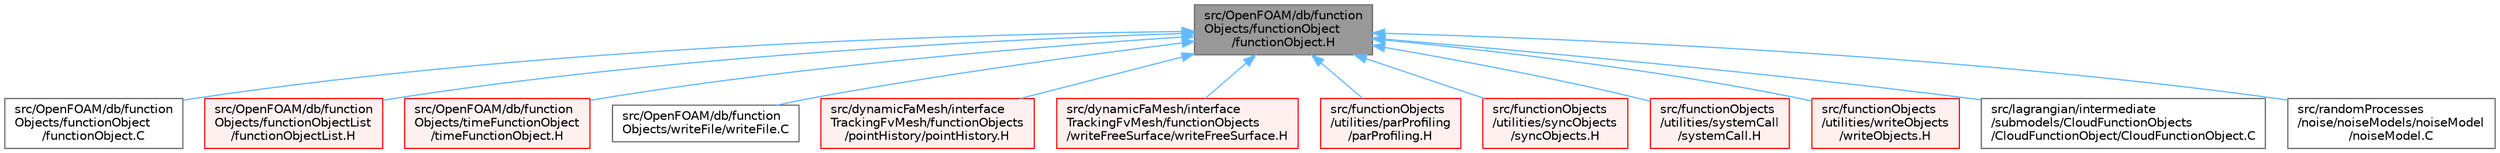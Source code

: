 digraph "src/OpenFOAM/db/functionObjects/functionObject/functionObject.H"
{
 // LATEX_PDF_SIZE
  bgcolor="transparent";
  edge [fontname=Helvetica,fontsize=10,labelfontname=Helvetica,labelfontsize=10];
  node [fontname=Helvetica,fontsize=10,shape=box,height=0.2,width=0.4];
  Node1 [id="Node000001",label="src/OpenFOAM/db/function\lObjects/functionObject\l/functionObject.H",height=0.2,width=0.4,color="gray40", fillcolor="grey60", style="filled", fontcolor="black",tooltip=" "];
  Node1 -> Node2 [id="edge1_Node000001_Node000002",dir="back",color="steelblue1",style="solid",tooltip=" "];
  Node2 [id="Node000002",label="src/OpenFOAM/db/function\lObjects/functionObject\l/functionObject.C",height=0.2,width=0.4,color="grey40", fillcolor="white", style="filled",URL="$functionObject_8C.html",tooltip=" "];
  Node1 -> Node3 [id="edge2_Node000001_Node000003",dir="back",color="steelblue1",style="solid",tooltip=" "];
  Node3 [id="Node000003",label="src/OpenFOAM/db/function\lObjects/functionObjectList\l/functionObjectList.H",height=0.2,width=0.4,color="red", fillcolor="#FFF0F0", style="filled",URL="$functionObjectList_8H.html",tooltip=" "];
  Node1 -> Node124 [id="edge3_Node000001_Node000124",dir="back",color="steelblue1",style="solid",tooltip=" "];
  Node124 [id="Node000124",label="src/OpenFOAM/db/function\lObjects/timeFunctionObject\l/timeFunctionObject.H",height=0.2,width=0.4,color="red", fillcolor="#FFF0F0", style="filled",URL="$timeFunctionObject_8H.html",tooltip=" "];
  Node1 -> Node423 [id="edge4_Node000001_Node000423",dir="back",color="steelblue1",style="solid",tooltip=" "];
  Node423 [id="Node000423",label="src/OpenFOAM/db/function\lObjects/writeFile/writeFile.C",height=0.2,width=0.4,color="grey40", fillcolor="white", style="filled",URL="$writeFile_8C.html",tooltip=" "];
  Node1 -> Node1310 [id="edge5_Node000001_Node001310",dir="back",color="steelblue1",style="solid",tooltip=" "];
  Node1310 [id="Node001310",label="src/dynamicFaMesh/interface\lTrackingFvMesh/functionObjects\l/pointHistory/pointHistory.H",height=0.2,width=0.4,color="red", fillcolor="#FFF0F0", style="filled",URL="$pointHistory_8H.html",tooltip=" "];
  Node1 -> Node1312 [id="edge6_Node000001_Node001312",dir="back",color="steelblue1",style="solid",tooltip=" "];
  Node1312 [id="Node001312",label="src/dynamicFaMesh/interface\lTrackingFvMesh/functionObjects\l/writeFreeSurface/writeFreeSurface.H",height=0.2,width=0.4,color="red", fillcolor="#FFF0F0", style="filled",URL="$writeFreeSurface_8H.html",tooltip=" "];
  Node1 -> Node1313 [id="edge7_Node000001_Node001313",dir="back",color="steelblue1",style="solid",tooltip=" "];
  Node1313 [id="Node001313",label="src/functionObjects\l/utilities/parProfiling\l/parProfiling.H",height=0.2,width=0.4,color="red", fillcolor="#FFF0F0", style="filled",URL="$parProfiling_8H.html",tooltip=" "];
  Node1 -> Node1315 [id="edge8_Node000001_Node001315",dir="back",color="steelblue1",style="solid",tooltip=" "];
  Node1315 [id="Node001315",label="src/functionObjects\l/utilities/syncObjects\l/syncObjects.H",height=0.2,width=0.4,color="red", fillcolor="#FFF0F0", style="filled",URL="$syncObjects_8H.html",tooltip=" "];
  Node1 -> Node1316 [id="edge9_Node000001_Node001316",dir="back",color="steelblue1",style="solid",tooltip=" "];
  Node1316 [id="Node001316",label="src/functionObjects\l/utilities/systemCall\l/systemCall.H",height=0.2,width=0.4,color="red", fillcolor="#FFF0F0", style="filled",URL="$systemCall_8H.html",tooltip=" "];
  Node1 -> Node1317 [id="edge10_Node000001_Node001317",dir="back",color="steelblue1",style="solid",tooltip=" "];
  Node1317 [id="Node001317",label="src/functionObjects\l/utilities/writeObjects\l/writeObjects.H",height=0.2,width=0.4,color="red", fillcolor="#FFF0F0", style="filled",URL="$writeObjects_8H.html",tooltip=" "];
  Node1 -> Node1318 [id="edge11_Node000001_Node001318",dir="back",color="steelblue1",style="solid",tooltip=" "];
  Node1318 [id="Node001318",label="src/lagrangian/intermediate\l/submodels/CloudFunctionObjects\l/CloudFunctionObject/CloudFunctionObject.C",height=0.2,width=0.4,color="grey40", fillcolor="white", style="filled",URL="$CloudFunctionObject_8C.html",tooltip=" "];
  Node1 -> Node1319 [id="edge12_Node000001_Node001319",dir="back",color="steelblue1",style="solid",tooltip=" "];
  Node1319 [id="Node001319",label="src/randomProcesses\l/noise/noiseModels/noiseModel\l/noiseModel.C",height=0.2,width=0.4,color="grey40", fillcolor="white", style="filled",URL="$noiseModel_8C.html",tooltip=" "];
}
